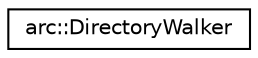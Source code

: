 digraph "Graphical Class Hierarchy"
{
 // LATEX_PDF_SIZE
  edge [fontname="Helvetica",fontsize="10",labelfontname="Helvetica",labelfontsize="10"];
  node [fontname="Helvetica",fontsize="10",shape=record];
  rankdir="LR";
  Node0 [label="arc::DirectoryWalker",height=0.2,width=0.4,color="black", fillcolor="white", style="filled",URL="$classarc_1_1DirectoryWalker.html",tooltip=" "];
}
